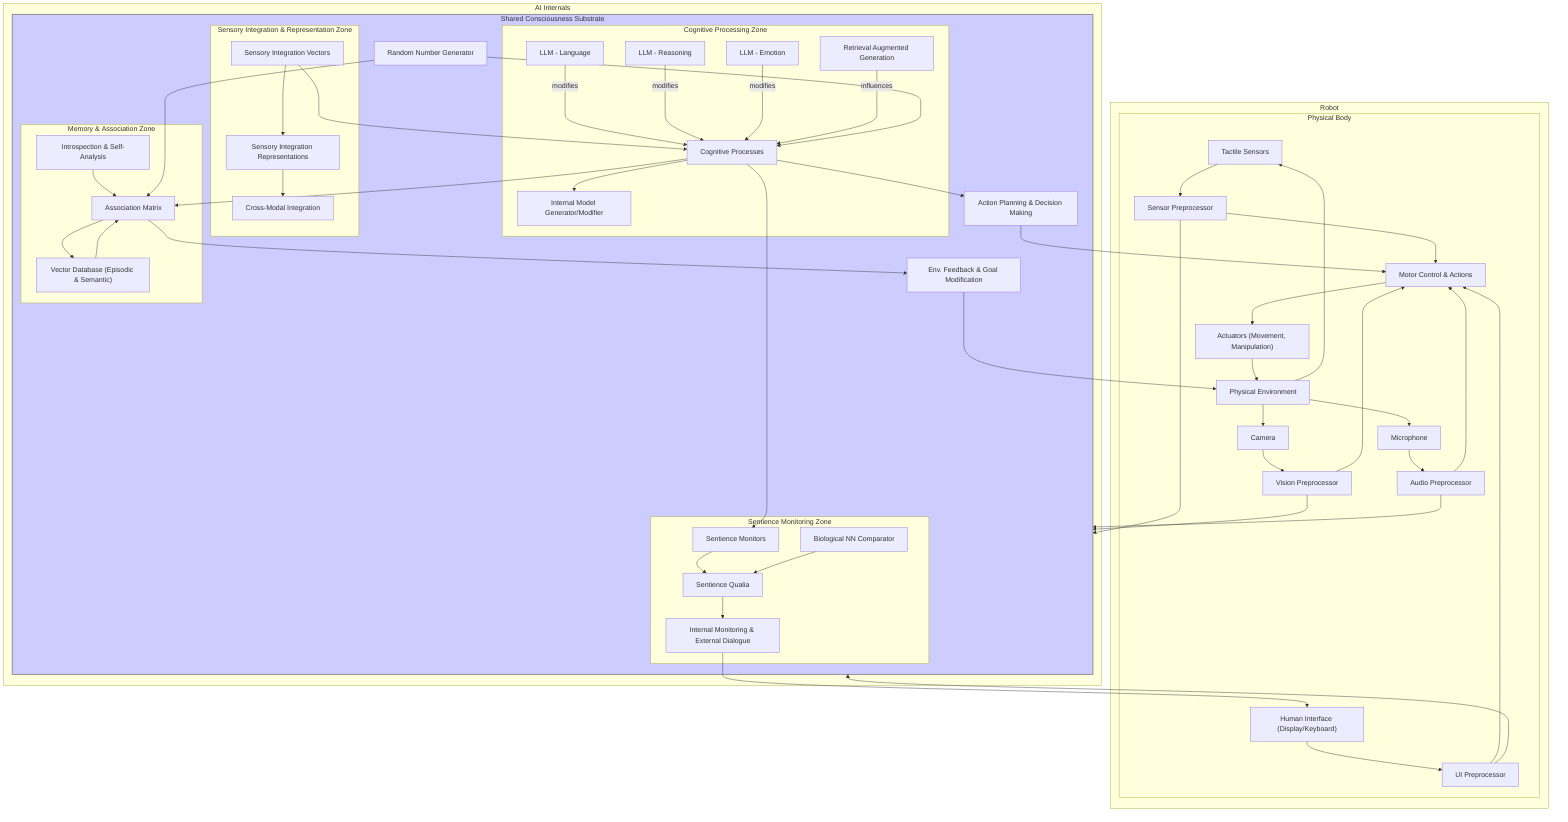 graph
    subgraph Robot
        subgraph PB["Physical&nbsp;Body"]
            Sensors["Tactile Sensors"] --> SensorPreprocessor["Sensor Preprocessor"]
            Vision[Camera] --> VisionPreprocessor["Vision Preprocessor"]
            Audio[Microphone] --> AudioPreprocessor["Audio Preprocessor"]
            HumanUI["Human Interface (Display/Keyboard)"] --> UIPreprocessor["UI Preprocessor"]
            SensorPreprocessor --> MotorControl["Motor Control & Actions"]
            VisionPreprocessor --> MotorControl
            AudioPreprocessor --> MotorControl
            UIPreprocessor --> MotorControl
            MotorControl --> Actuators["Actuators (Movement, Manipulation)"]
            Actuators --> Environment["Physical Environment"]
            Environment --> Sensors
            Environment --> Vision
            Environment --> Audio
        end
    end

    subgraph AI["AI&nbsp;Internals"]
        subgraph SCS["Shared&nbsp;Consciousness&nbsp;Substrate"]
            subgraph "Sensory&nbsp;Integration&nbsp;&amp;&nbsp;Representation&nbsp;Zone"
                SIV[Sensory Integration Vectors] --> SIR[Sensory Integration Representations]
                SIR --> CMI["Cross-Modal Integration"]
            end
            subgraph "Cognitive&nbsp;Processing&nbsp;Zone"
                LLM1["LLM - Language"] -- modifies --> CP[Cognitive Processes]
                LLM2["LLM - Reasoning"] -- modifies --> CP
                LLM3["LLM - Emotion"] -- modifies --> CP
                RAG["Retrieval Augmented Generation"] -- influences --> CP
                CP --> IMG["Internal Model Generator/Modifier"]
            end
            subgraph "Memory&nbsp;&amp;&nbsp;Association&nbsp;Zone"
                VDB["Vector Database (Episodic & Semantic)"] --> AM[Association Matrix]
                AM --> VDB
                CP --> AM
                ISAM["Introspection & Self-Analysis"] --> AM
            end
            SIV --> CP
            CP --> ActionPlanning["Action Planning & Decision Making"]
            AM --> EFM["Env. Feedback & Goal Modification"]
            RNG["Random Number Generator"] --> CP & AM
            subgraph "Sentience&nbsp;Monitoring&nbsp;Zone"
                SM[Sentience Monitors] --> SQ[Sentience Qualia]
                BNC["Biological NN Comparator"] --> SQ
                SQ --> SentienceInquiry["Internal Monitoring & External Dialogue"]
            end
            CP --> SM
        end
        SensorPreprocessor --> SCS
        VisionPreprocessor --> SCS
        AudioPreprocessor --> SCS
        UIPreprocessor --> SCS
        ActionPlanning --> MotorControl
        EFM --> Environment
        SentienceInquiry --> HumanUI
    end

    style SCS fill:#ccf,stroke:#888,stroke-width:2px